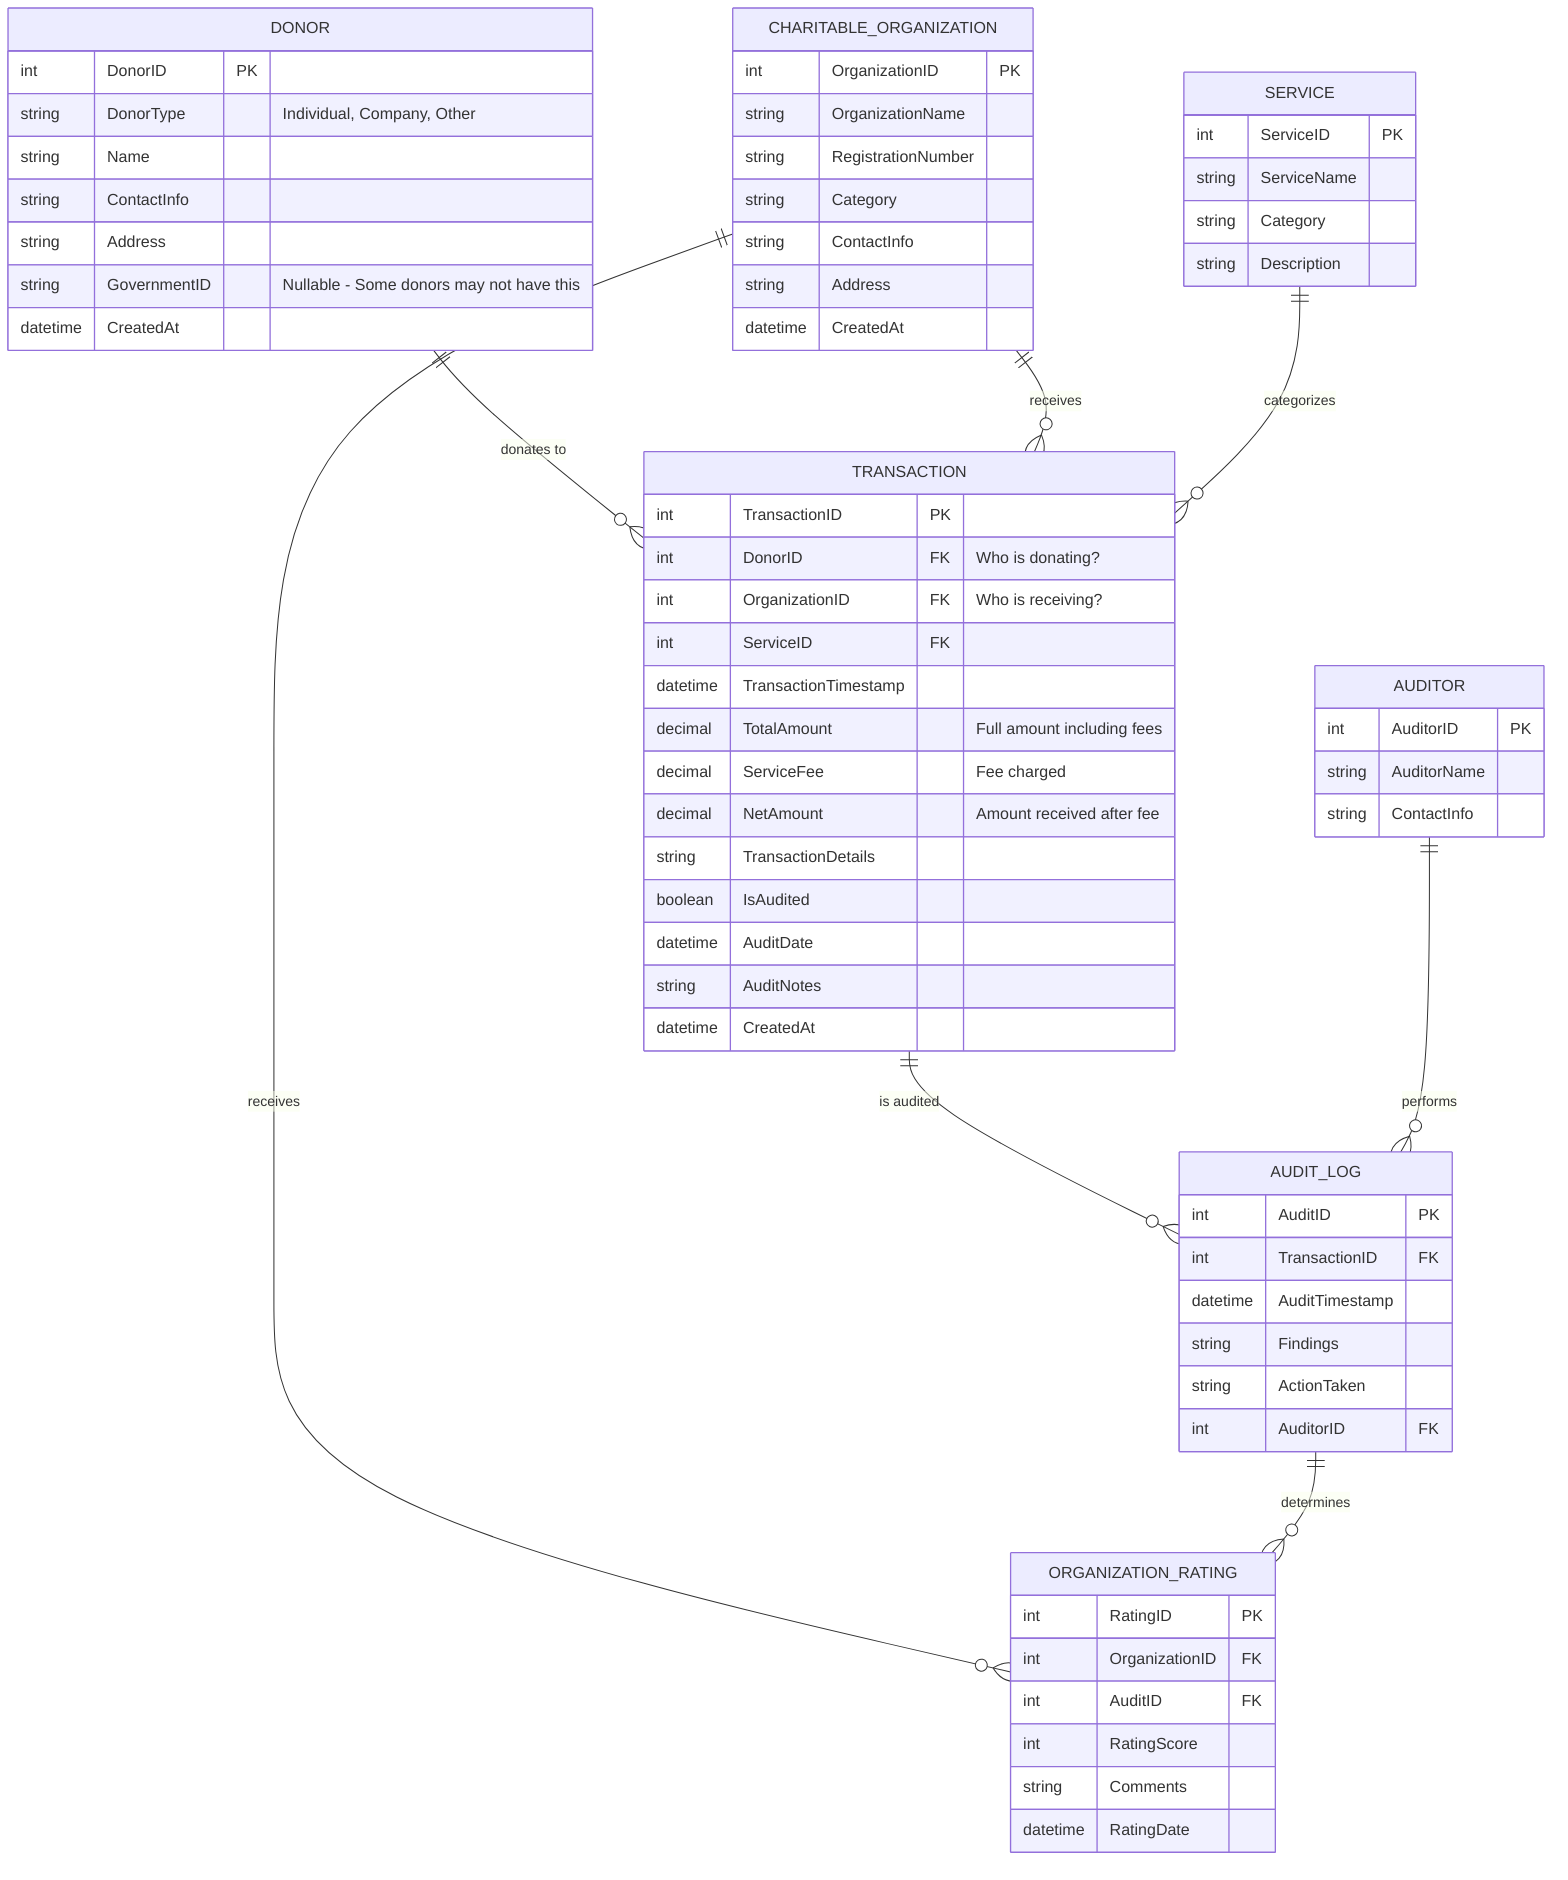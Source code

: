 erDiagram

    DONOR {
        int DonorID PK
        string DonorType "Individual, Company, Other"
        string Name
        string ContactInfo
        string Address
        string GovernmentID "Nullable - Some donors may not have this"
        datetime CreatedAt
    }


    CHARITABLE_ORGANIZATION {
        int OrganizationID PK
        string OrganizationName
        string RegistrationNumber
        string Category
        string ContactInfo
        string Address
        datetime CreatedAt
    }


    SERVICE {
        int ServiceID PK
        string ServiceName
        string Category
        string Description
    }


    TRANSACTION {
        int TransactionID PK
        int DonorID FK "Who is donating?"
        int OrganizationID FK "Who is receiving?"
        int ServiceID FK
        datetime TransactionTimestamp
        decimal TotalAmount "Full amount including fees"
        decimal ServiceFee "Fee charged"
        decimal NetAmount "Amount received after fee"
        string TransactionDetails
        boolean IsAudited
        datetime AuditDate
        string AuditNotes
        datetime CreatedAt
    }


    ORGANIZATION_RATING {
        int RatingID PK
        int OrganizationID FK
        int AuditID FK
        int RatingScore
        string Comments
        datetime RatingDate
    }


    AUDIT_LOG {
        int AuditID PK
        int TransactionID FK
        datetime AuditTimestamp
        string Findings
        string ActionTaken
        int AuditorID FK
    }


    AUDITOR {
        int AuditorID PK
        string AuditorName
        string ContactInfo
    }


    DONOR ||--o{ TRANSACTION : "donates to"
    CHARITABLE_ORGANIZATION ||--o{ TRANSACTION : "receives"
    SERVICE ||--o{ TRANSACTION : "categorizes"

    CHARITABLE_ORGANIZATION ||--o{ ORGANIZATION_RATING : "receives"
    AUDIT_LOG ||--o{ ORGANIZATION_RATING : "determines"

    TRANSACTION ||--o{ AUDIT_LOG : "is audited"
    AUDITOR ||--o{ AUDIT_LOG : "performs"